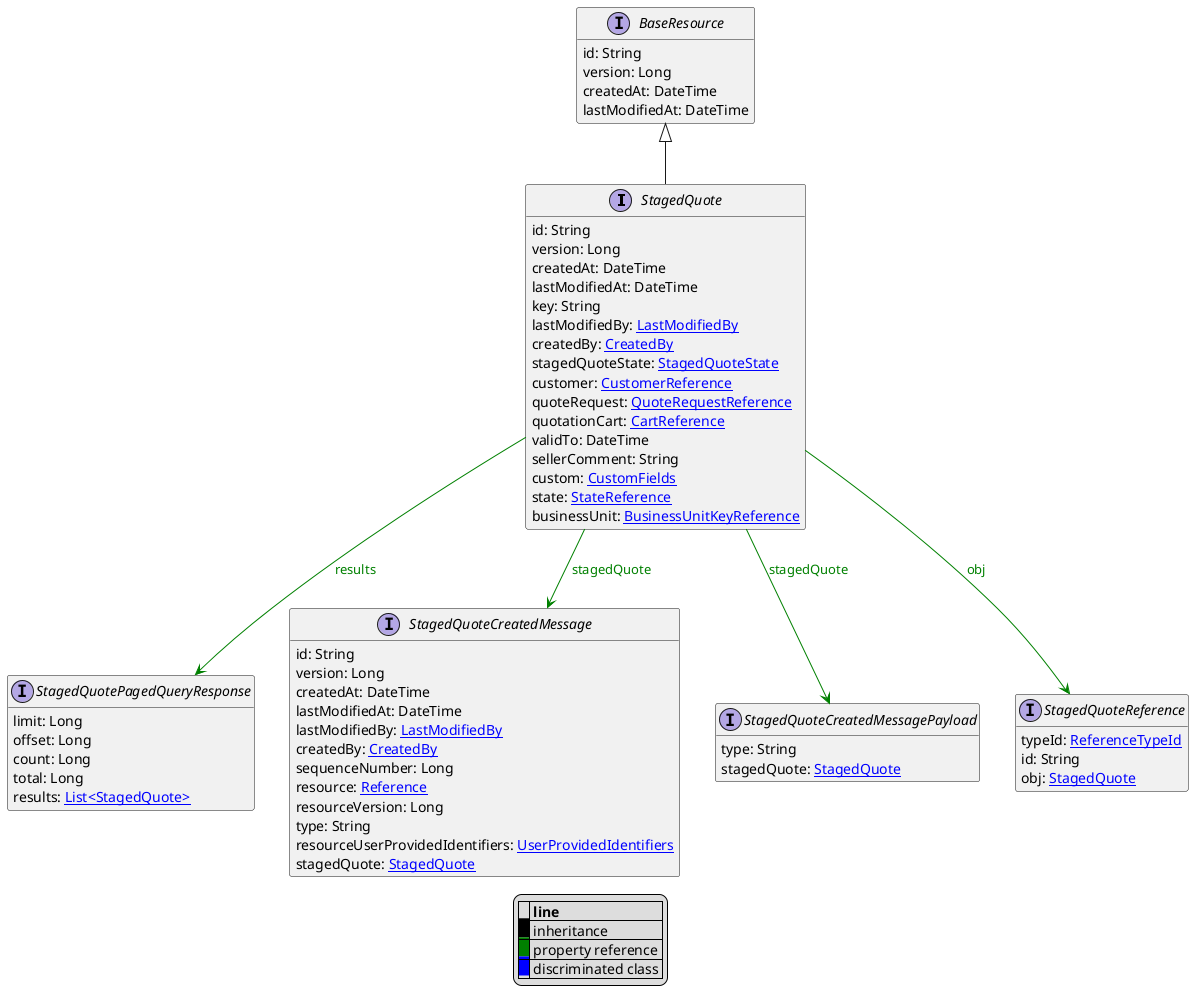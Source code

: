 @startuml

hide empty fields
hide empty methods
legend
|= |= line |
|<back:black>   </back>| inheritance |
|<back:green>   </back>| property reference |
|<back:blue>   </back>| discriminated class |
endlegend
interface StagedQuote [[StagedQuote.svg]] extends BaseResource {
    id: String
    version: Long
    createdAt: DateTime
    lastModifiedAt: DateTime
    key: String
    lastModifiedBy: [[LastModifiedBy.svg LastModifiedBy]]
    createdBy: [[CreatedBy.svg CreatedBy]]
    stagedQuoteState: [[StagedQuoteState.svg StagedQuoteState]]
    customer: [[CustomerReference.svg CustomerReference]]
    quoteRequest: [[QuoteRequestReference.svg QuoteRequestReference]]
    quotationCart: [[CartReference.svg CartReference]]
    validTo: DateTime
    sellerComment: String
    custom: [[CustomFields.svg CustomFields]]
    state: [[StateReference.svg StateReference]]
    businessUnit: [[BusinessUnitKeyReference.svg BusinessUnitKeyReference]]
}
interface BaseResource [[BaseResource.svg]]  {
    id: String
    version: Long
    createdAt: DateTime
    lastModifiedAt: DateTime
}


interface StagedQuotePagedQueryResponse [[StagedQuotePagedQueryResponse.svg]]  {
    limit: Long
    offset: Long
    count: Long
    total: Long
    results: [[StagedQuote.svg List<StagedQuote>]]
}
interface StagedQuoteCreatedMessage [[StagedQuoteCreatedMessage.svg]]  {
    id: String
    version: Long
    createdAt: DateTime
    lastModifiedAt: DateTime
    lastModifiedBy: [[LastModifiedBy.svg LastModifiedBy]]
    createdBy: [[CreatedBy.svg CreatedBy]]
    sequenceNumber: Long
    resource: [[Reference.svg Reference]]
    resourceVersion: Long
    type: String
    resourceUserProvidedIdentifiers: [[UserProvidedIdentifiers.svg UserProvidedIdentifiers]]
    stagedQuote: [[StagedQuote.svg StagedQuote]]
}
interface StagedQuoteCreatedMessagePayload [[StagedQuoteCreatedMessagePayload.svg]]  {
    type: String
    stagedQuote: [[StagedQuote.svg StagedQuote]]
}
interface StagedQuoteReference [[StagedQuoteReference.svg]]  {
    typeId: [[ReferenceTypeId.svg ReferenceTypeId]]
    id: String
    obj: [[StagedQuote.svg StagedQuote]]
}

StagedQuote --> StagedQuotePagedQueryResponse #green;text:green : "results"
StagedQuote --> StagedQuoteCreatedMessage #green;text:green : "stagedQuote"
StagedQuote --> StagedQuoteCreatedMessagePayload #green;text:green : "stagedQuote"
StagedQuote --> StagedQuoteReference #green;text:green : "obj"
@enduml
